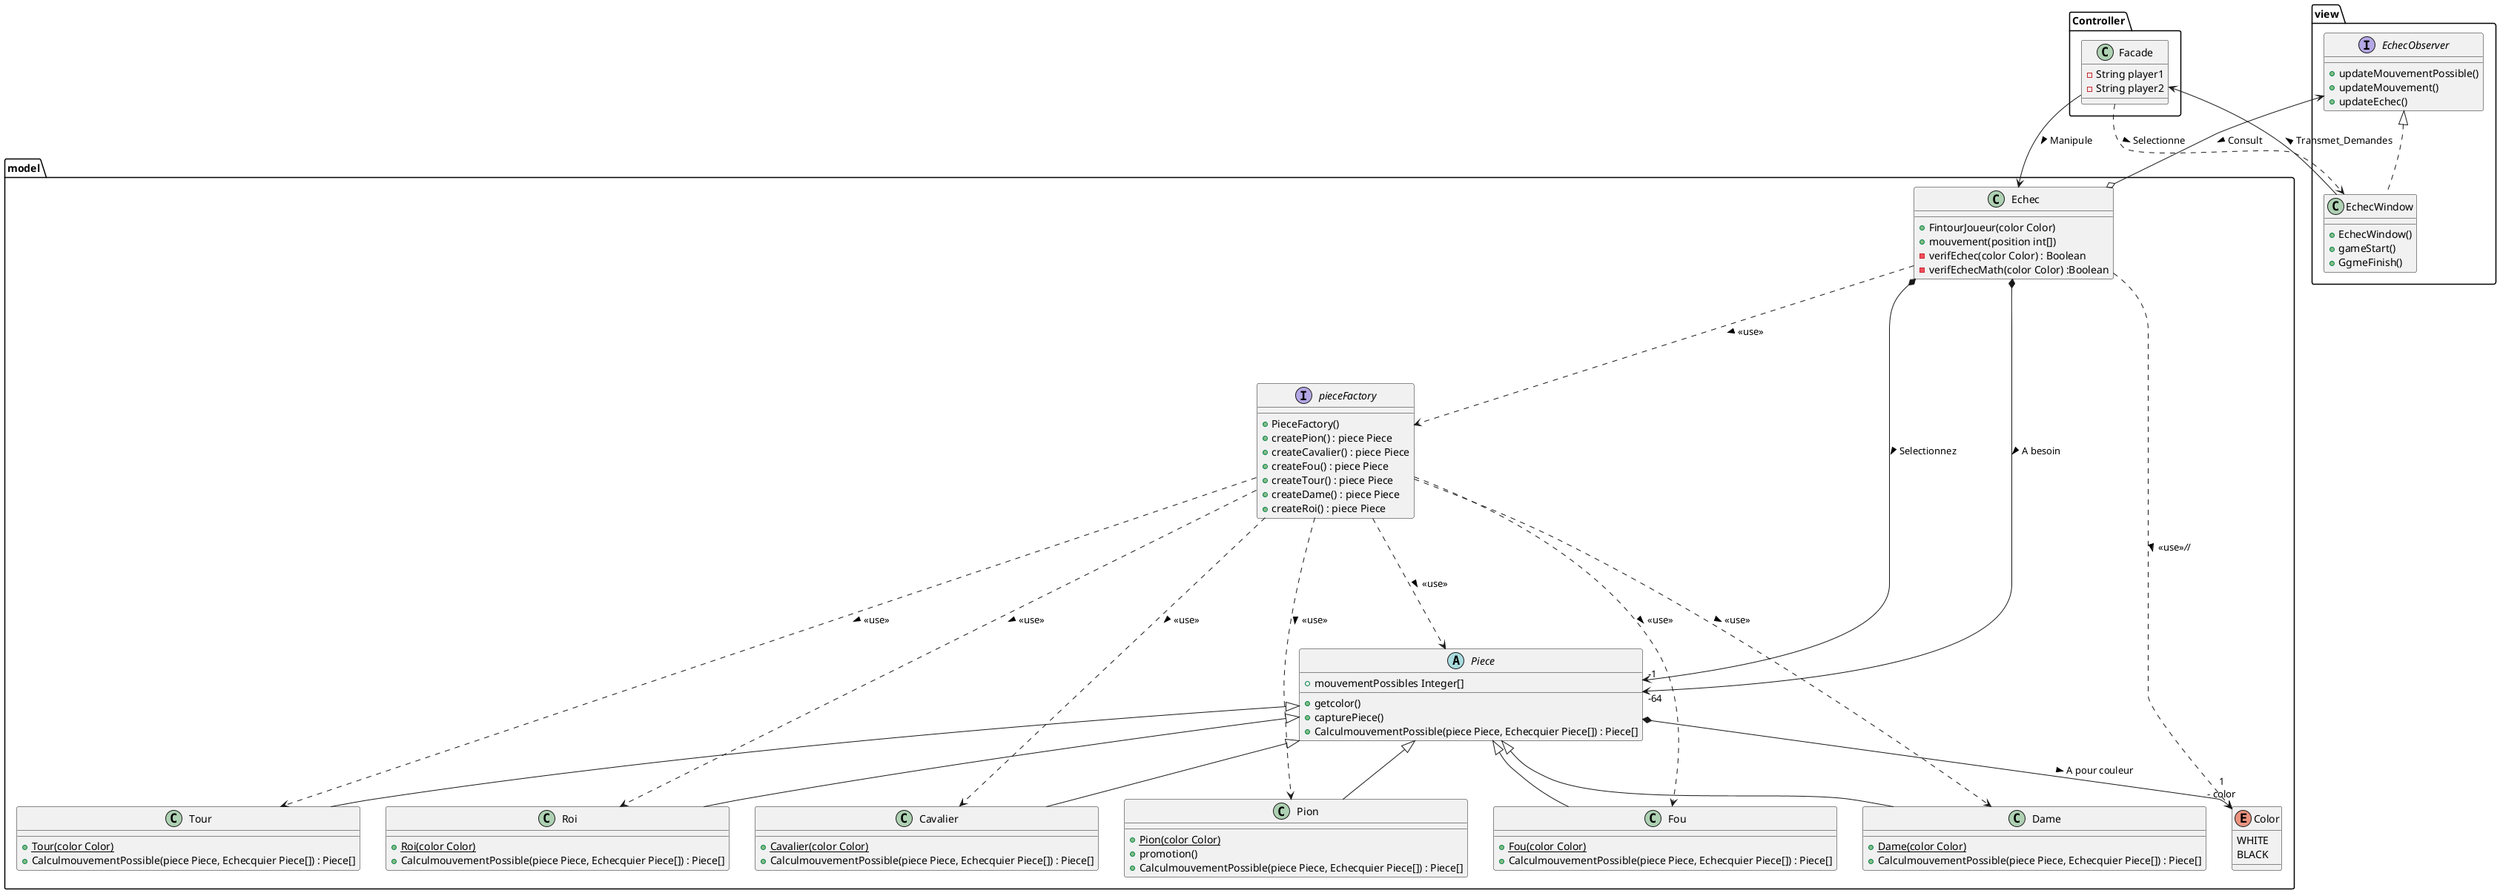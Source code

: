 @startuml
'https://plantuml.com/class-diagram


Package view{
    interface EchecObserver
    {
        +updateMouvementPossible()
        +updateMouvement()
        +updateEchec()
    }
    class EchecWindow implements EchecObserver
    {
     +EchecWindow()
     +gameStart()
     +GgmeFinish()
    }

}
Package Controller
{
    class Facade
    {
        -String player1
        -String player2
    }
}
Package model
{
    class Echec {
    +FintourJoueur(color Color)
    +mouvement(position int[])
    -verifEchec(color Color) : Boolean
    -verifEchecMath(color Color) :Boolean
    }
    Interface pieceFactory
    {
        +PieceFactory()
        +createPion() : piece Piece
        +createCavalier() : piece Piece
        +createFou() : piece Piece
        +createTour() : piece Piece
        +createDame() : piece Piece
        +createRoi() : piece Piece
    }
    abstract class Piece
    {
        +mouvementPossibles Integer[]
        +getcolor()
        +capturePiece()
        +CalculmouvementPossible(piece Piece, Echecquier Piece[]) : Piece[]
    }
    class Pion extends Piece
    {
        +{static}Pion(color Color)
        +promotion()
        +CalculmouvementPossible(piece Piece, Echecquier Piece[]) : Piece[]
    }
    class Cavalier extends Piece
    {
    +{static}Cavalier(color Color)
    +CalculmouvementPossible(piece Piece, Echecquier Piece[]) : Piece[]
    }
    class Fou extends Piece
    {
    +{static}Fou(color Color)
    +CalculmouvementPossible(piece Piece, Echecquier Piece[]) : Piece[]
    }
    class Tour extends Piece
    {
    +{static}Tour(color Color)
    +CalculmouvementPossible(piece Piece, Echecquier Piece[]) : Piece[]
    }
    class Dame extends Piece
    {
    +{static}Dame(color Color)
    +CalculmouvementPossible(piece Piece, Echecquier Piece[]) : Piece[]
    }
    class Roi extends Piece
    {
    +{static}Roi(color Color)
    +CalculmouvementPossible(piece Piece, Echecquier Piece[]) : Piece[]
    }
    Enum Color
    {
        WHITE
        BLACK
    }
}

Piece *--> "1\n- color" Color : > A pour couleur
Echec *--> "-64" Piece : > A besoin
Echec *-----> "-1" Piece : > Selectionnez

Echec ..> pieceFactory : > <<use>>
Echec ..> Color : > <<use>>//////

pieceFactory ...> Piece : > <<use>>
pieceFactory ..> Roi : > <<use>>
pieceFactory ..> Pion : > <<use>>
pieceFactory ..> Cavalier : > <<use>>
pieceFactory ..> Fou : > <<use>>
pieceFactory ..> Dame : > <<use>>
pieceFactory ..> Tour : > <<use>>


EchecObserver <--o Echec : > Consult
Facade --> Echec : > Manipule
Facade ..> EchecWindow : > Selectionne
EchecWindow --> Facade : > Transmet_Demandes


@enduml